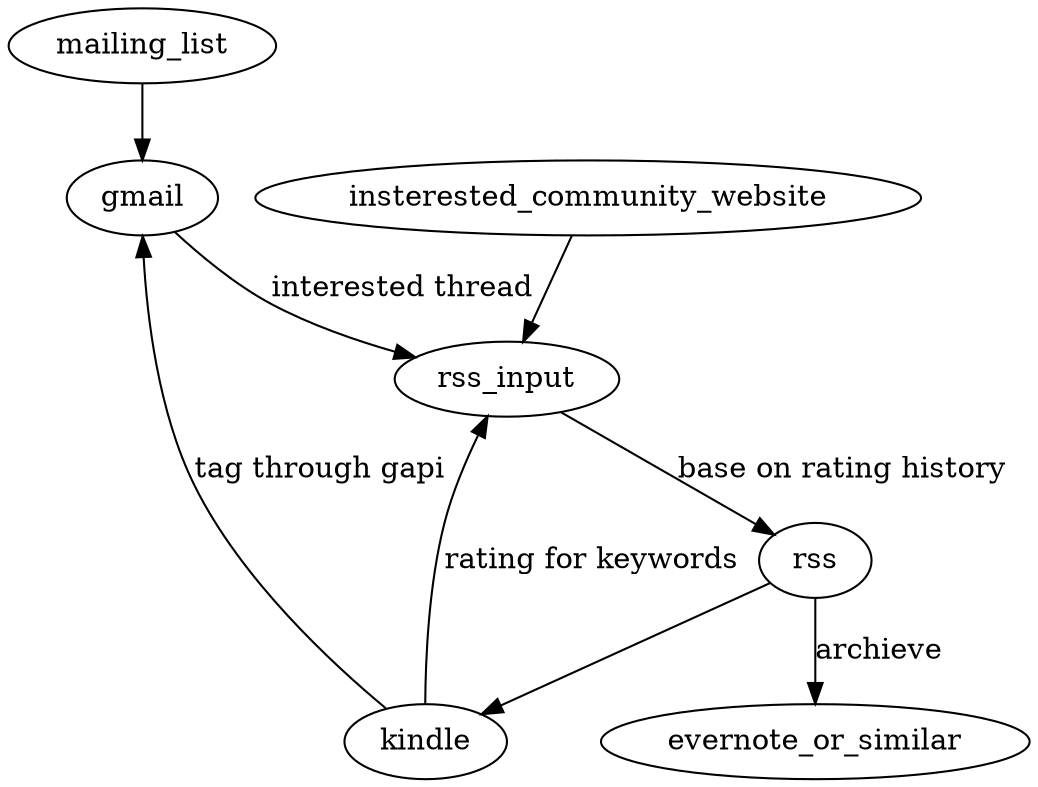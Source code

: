 digraph G{
	mailing_list -> gmail;

  gmail -> rss_input [ label ="interested thread" ] ;
  insterested_community_website -> rss_input;
  
  rss_input -> rss [ label="base on rating history"];

  rss -> kindle;
  rss -> evernote_or_similar [label ="archieve" ];

  kindle -> gmail [label="tag through gapi"];
  kindle -> rss_input [ label = "rating for keywords" ];
}
